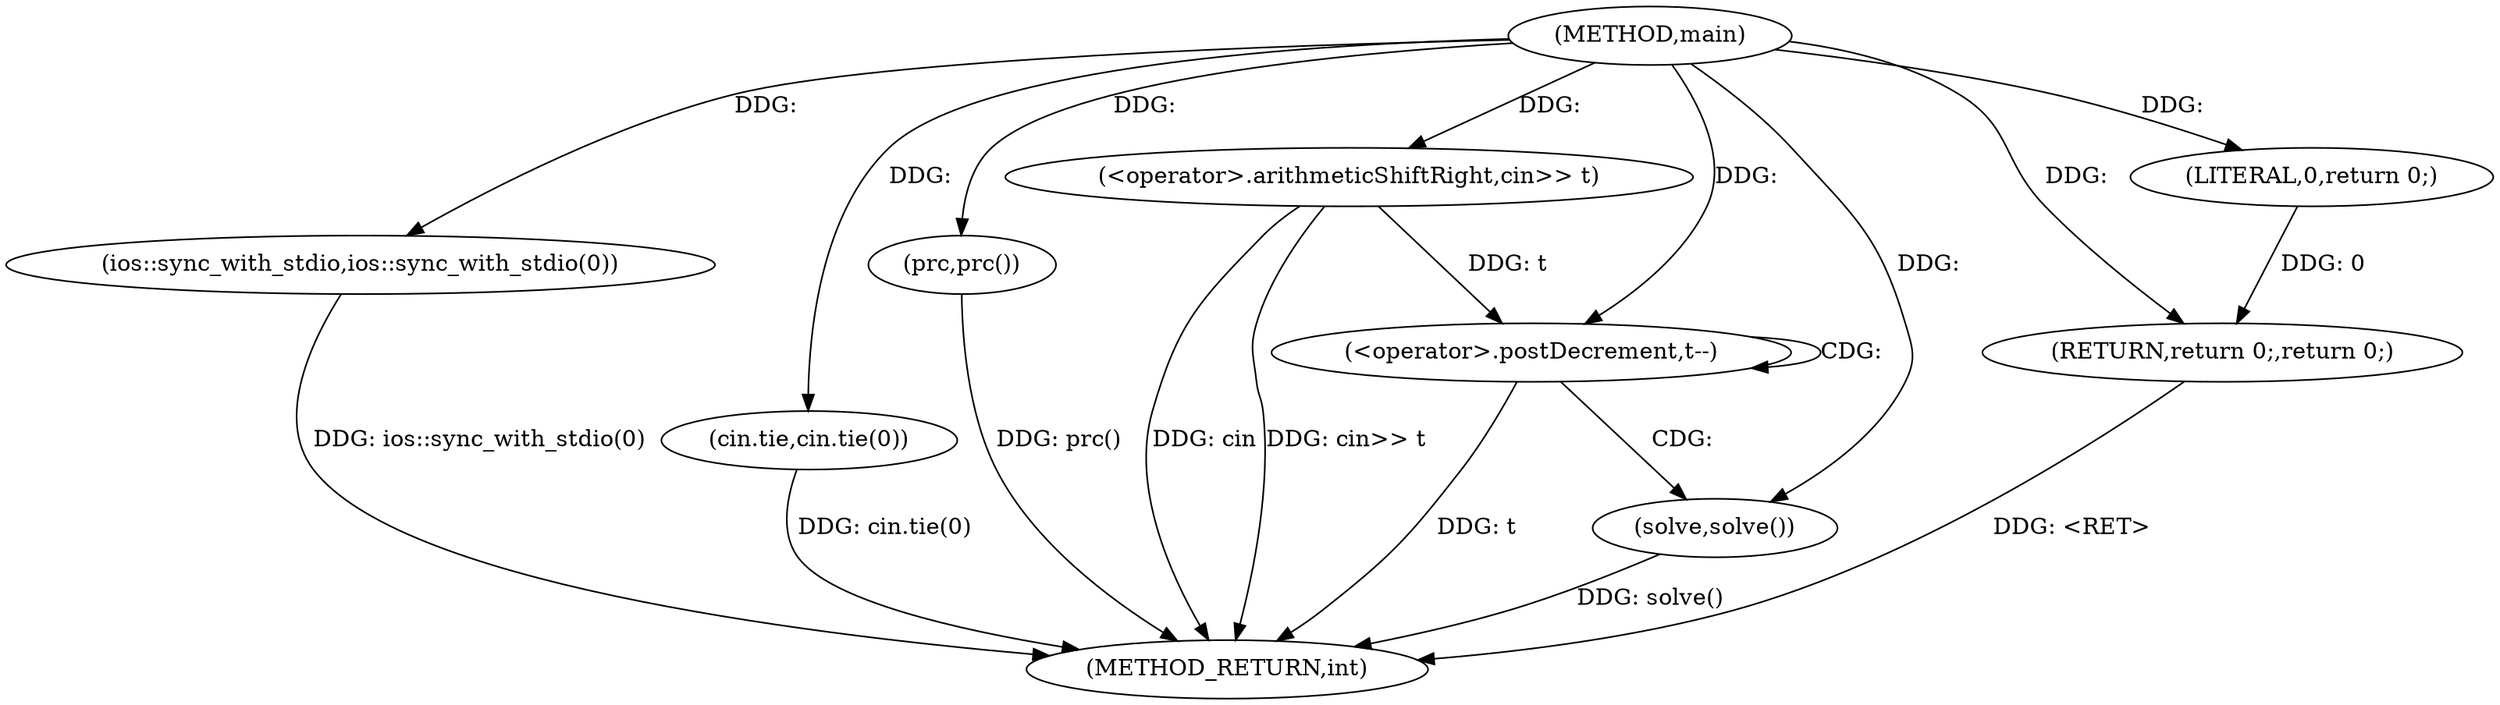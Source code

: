 digraph "main" {  
"1000295" [label = "(METHOD,main)" ]
"1000312" [label = "(METHOD_RETURN,int)" ]
"1000297" [label = "(ios::sync_with_stdio,ios::sync_with_stdio(0))" ]
"1000299" [label = "(cin.tie,cin.tie(0))" ]
"1000301" [label = "(prc,prc())" ]
"1000303" [label = "(<operator>.arithmeticShiftRight,cin>> t)" ]
"1000310" [label = "(RETURN,return 0;,return 0;)" ]
"1000307" [label = "(<operator>.postDecrement,t--)" ]
"1000309" [label = "(solve,solve())" ]
"1000311" [label = "(LITERAL,0,return 0;)" ]
  "1000297" -> "1000312"  [ label = "DDG: ios::sync_with_stdio(0)"] 
  "1000299" -> "1000312"  [ label = "DDG: cin.tie(0)"] 
  "1000301" -> "1000312"  [ label = "DDG: prc()"] 
  "1000303" -> "1000312"  [ label = "DDG: cin>> t"] 
  "1000307" -> "1000312"  [ label = "DDG: t"] 
  "1000309" -> "1000312"  [ label = "DDG: solve()"] 
  "1000310" -> "1000312"  [ label = "DDG: <RET>"] 
  "1000303" -> "1000312"  [ label = "DDG: cin"] 
  "1000295" -> "1000301"  [ label = "DDG: "] 
  "1000311" -> "1000310"  [ label = "DDG: 0"] 
  "1000295" -> "1000310"  [ label = "DDG: "] 
  "1000295" -> "1000297"  [ label = "DDG: "] 
  "1000295" -> "1000299"  [ label = "DDG: "] 
  "1000295" -> "1000303"  [ label = "DDG: "] 
  "1000295" -> "1000309"  [ label = "DDG: "] 
  "1000295" -> "1000311"  [ label = "DDG: "] 
  "1000303" -> "1000307"  [ label = "DDG: t"] 
  "1000295" -> "1000307"  [ label = "DDG: "] 
  "1000307" -> "1000309"  [ label = "CDG: "] 
  "1000307" -> "1000307"  [ label = "CDG: "] 
}
